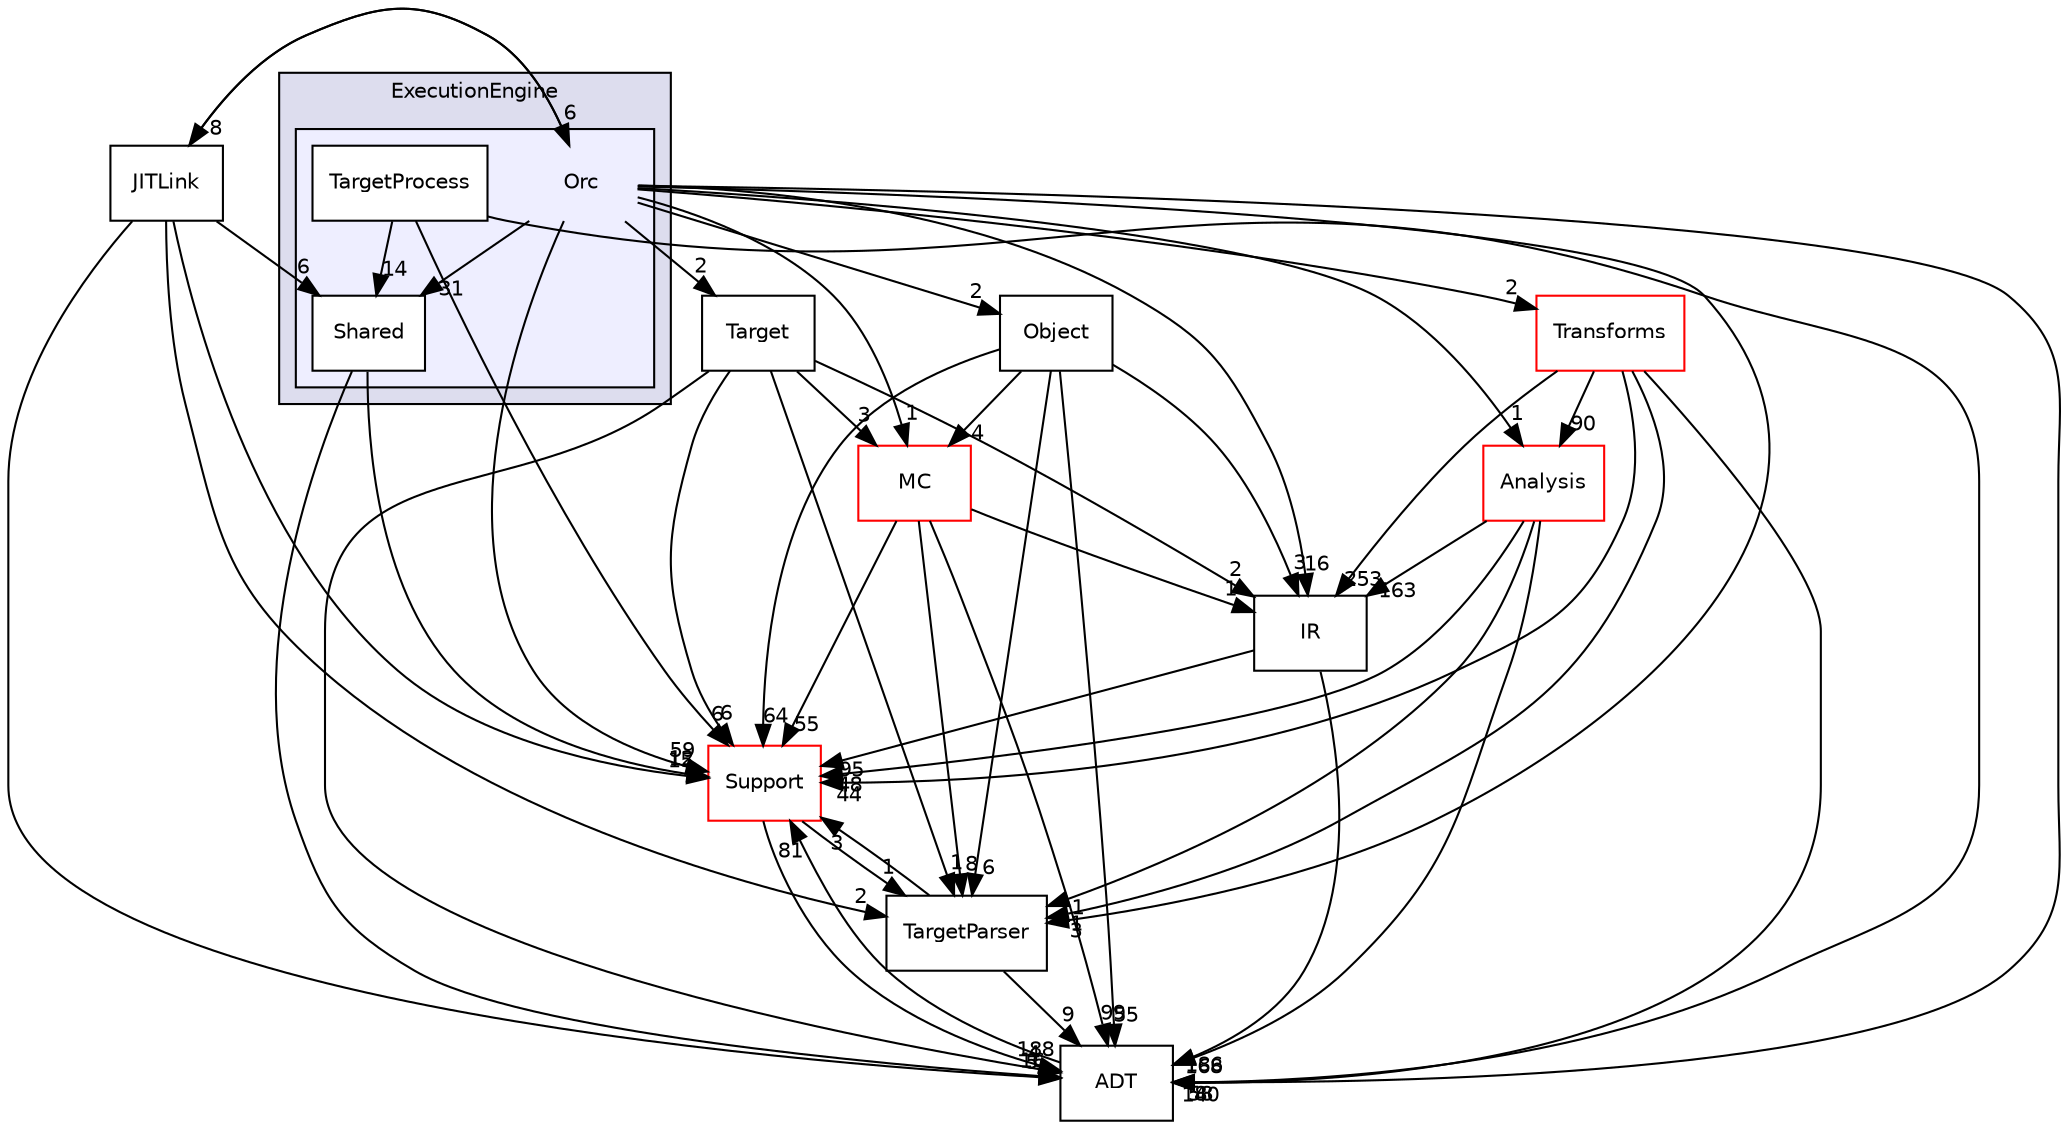 digraph "include/llvm/ExecutionEngine/Orc" {
  bgcolor=transparent;
  compound=true
  node [ fontsize="10", fontname="Helvetica"];
  edge [ labelfontsize="10", labelfontname="Helvetica"];
  subgraph clusterdir_cc1d272c7136420c830a4e2c3c711b3d {
    graph [ bgcolor="#ddddee", pencolor="black", label="ExecutionEngine" fontname="Helvetica", fontsize="10", URL="dir_cc1d272c7136420c830a4e2c3c711b3d.html"]
  subgraph clusterdir_00734df7853c3add6cfb6066f377bd99 {
    graph [ bgcolor="#eeeeff", pencolor="black", label="" URL="dir_00734df7853c3add6cfb6066f377bd99.html"];
    dir_00734df7853c3add6cfb6066f377bd99 [shape=plaintext label="Orc"];
    dir_3b5da4d65ff8c0234a7b6cb51dccf9f8 [shape=box label="Shared" color="black" fillcolor="white" style="filled" URL="dir_3b5da4d65ff8c0234a7b6cb51dccf9f8.html"];
    dir_811f698a6ed3b88d7d5e6360e09e4c3e [shape=box label="TargetProcess" color="black" fillcolor="white" style="filled" URL="dir_811f698a6ed3b88d7d5e6360e09e4c3e.html"];
  }
  }
  dir_c3e93f23a4a31c717998b98ce143b7c0 [shape=box label="IR" URL="dir_c3e93f23a4a31c717998b98ce143b7c0.html"];
  dir_b21276aa901501839874154d4047f901 [shape=box label="Object" URL="dir_b21276aa901501839874154d4047f901.html"];
  dir_3c463fb0a03f5ca9e2abd53334bc8356 [shape=box label="MC" color="red" URL="dir_3c463fb0a03f5ca9e2abd53334bc8356.html"];
  dir_ae1e398ac700924fa434b51c248a5531 [shape=box label="Support" color="red" URL="dir_ae1e398ac700924fa434b51c248a5531.html"];
  dir_32453792af2ba70c54e3ccae3a790d1b [shape=box label="ADT" URL="dir_32453792af2ba70c54e3ccae3a790d1b.html"];
  dir_93bbf26a6ebee48bd39196855fde3e19 [shape=box label="Target" URL="dir_93bbf26a6ebee48bd39196855fde3e19.html"];
  dir_5625ec55672b6ae9c183a884d9f7b761 [shape=box label="Transforms" color="red" URL="dir_5625ec55672b6ae9c183a884d9f7b761.html"];
  dir_b404620133d8508a838af4d853306b62 [shape=box label="TargetParser" URL="dir_b404620133d8508a838af4d853306b62.html"];
  dir_97cdd6ae7e6843add574fb55e792badd [shape=box label="Analysis" color="red" URL="dir_97cdd6ae7e6843add574fb55e792badd.html"];
  dir_4d6f2571dbe779997553ca550d1a42a7 [shape=box label="JITLink" URL="dir_4d6f2571dbe779997553ca550d1a42a7.html"];
  dir_c3e93f23a4a31c717998b98ce143b7c0->dir_ae1e398ac700924fa434b51c248a5531 [headlabel="95", labeldistance=1.5 headhref="dir_000010_000011.html"];
  dir_c3e93f23a4a31c717998b98ce143b7c0->dir_32453792af2ba70c54e3ccae3a790d1b [headlabel="186", labeldistance=1.5 headhref="dir_000010_000007.html"];
  dir_b21276aa901501839874154d4047f901->dir_c3e93f23a4a31c717998b98ce143b7c0 [headlabel="3", labeldistance=1.5 headhref="dir_000023_000010.html"];
  dir_b21276aa901501839874154d4047f901->dir_3c463fb0a03f5ca9e2abd53334bc8356 [headlabel="4", labeldistance=1.5 headhref="dir_000023_000281.html"];
  dir_b21276aa901501839874154d4047f901->dir_ae1e398ac700924fa434b51c248a5531 [headlabel="64", labeldistance=1.5 headhref="dir_000023_000011.html"];
  dir_b21276aa901501839874154d4047f901->dir_32453792af2ba70c54e3ccae3a790d1b [headlabel="55", labeldistance=1.5 headhref="dir_000023_000007.html"];
  dir_b21276aa901501839874154d4047f901->dir_b404620133d8508a838af4d853306b62 [headlabel="6", labeldistance=1.5 headhref="dir_000023_000029.html"];
  dir_3b5da4d65ff8c0234a7b6cb51dccf9f8->dir_ae1e398ac700924fa434b51c248a5531 [headlabel="12", labeldistance=1.5 headhref="dir_000268_000011.html"];
  dir_3b5da4d65ff8c0234a7b6cb51dccf9f8->dir_32453792af2ba70c54e3ccae3a790d1b [headlabel="16", labeldistance=1.5 headhref="dir_000268_000007.html"];
  dir_3c463fb0a03f5ca9e2abd53334bc8356->dir_c3e93f23a4a31c717998b98ce143b7c0 [headlabel="1", labeldistance=1.5 headhref="dir_000281_000010.html"];
  dir_3c463fb0a03f5ca9e2abd53334bc8356->dir_ae1e398ac700924fa434b51c248a5531 [headlabel="55", labeldistance=1.5 headhref="dir_000281_000011.html"];
  dir_3c463fb0a03f5ca9e2abd53334bc8356->dir_32453792af2ba70c54e3ccae3a790d1b [headlabel="99", labeldistance=1.5 headhref="dir_000281_000007.html"];
  dir_3c463fb0a03f5ca9e2abd53334bc8356->dir_b404620133d8508a838af4d853306b62 [headlabel="8", labeldistance=1.5 headhref="dir_000281_000029.html"];
  dir_ae1e398ac700924fa434b51c248a5531->dir_32453792af2ba70c54e3ccae3a790d1b [headlabel="188", labeldistance=1.5 headhref="dir_000011_000007.html"];
  dir_ae1e398ac700924fa434b51c248a5531->dir_b404620133d8508a838af4d853306b62 [headlabel="1", labeldistance=1.5 headhref="dir_000011_000029.html"];
  dir_32453792af2ba70c54e3ccae3a790d1b->dir_ae1e398ac700924fa434b51c248a5531 [headlabel="81", labeldistance=1.5 headhref="dir_000007_000011.html"];
  dir_93bbf26a6ebee48bd39196855fde3e19->dir_c3e93f23a4a31c717998b98ce143b7c0 [headlabel="2", labeldistance=1.5 headhref="dir_000303_000010.html"];
  dir_93bbf26a6ebee48bd39196855fde3e19->dir_3c463fb0a03f5ca9e2abd53334bc8356 [headlabel="3", labeldistance=1.5 headhref="dir_000303_000281.html"];
  dir_93bbf26a6ebee48bd39196855fde3e19->dir_ae1e398ac700924fa434b51c248a5531 [headlabel="6", labeldistance=1.5 headhref="dir_000303_000011.html"];
  dir_93bbf26a6ebee48bd39196855fde3e19->dir_32453792af2ba70c54e3ccae3a790d1b [headlabel="4", labeldistance=1.5 headhref="dir_000303_000007.html"];
  dir_93bbf26a6ebee48bd39196855fde3e19->dir_b404620133d8508a838af4d853306b62 [headlabel="1", labeldistance=1.5 headhref="dir_000303_000029.html"];
  dir_00734df7853c3add6cfb6066f377bd99->dir_c3e93f23a4a31c717998b98ce143b7c0 [headlabel="16", labeldistance=1.5 headhref="dir_000267_000010.html"];
  dir_00734df7853c3add6cfb6066f377bd99->dir_b21276aa901501839874154d4047f901 [headlabel="2", labeldistance=1.5 headhref="dir_000267_000023.html"];
  dir_00734df7853c3add6cfb6066f377bd99->dir_3b5da4d65ff8c0234a7b6cb51dccf9f8 [headlabel="31", labeldistance=1.5 headhref="dir_000267_000268.html"];
  dir_00734df7853c3add6cfb6066f377bd99->dir_3c463fb0a03f5ca9e2abd53334bc8356 [headlabel="1", labeldistance=1.5 headhref="dir_000267_000281.html"];
  dir_00734df7853c3add6cfb6066f377bd99->dir_ae1e398ac700924fa434b51c248a5531 [headlabel="59", labeldistance=1.5 headhref="dir_000267_000011.html"];
  dir_00734df7853c3add6cfb6066f377bd99->dir_32453792af2ba70c54e3ccae3a790d1b [headlabel="58", labeldistance=1.5 headhref="dir_000267_000007.html"];
  dir_00734df7853c3add6cfb6066f377bd99->dir_93bbf26a6ebee48bd39196855fde3e19 [headlabel="2", labeldistance=1.5 headhref="dir_000267_000303.html"];
  dir_00734df7853c3add6cfb6066f377bd99->dir_5625ec55672b6ae9c183a884d9f7b761 [headlabel="2", labeldistance=1.5 headhref="dir_000267_000013.html"];
  dir_00734df7853c3add6cfb6066f377bd99->dir_b404620133d8508a838af4d853306b62 [headlabel="3", labeldistance=1.5 headhref="dir_000267_000029.html"];
  dir_00734df7853c3add6cfb6066f377bd99->dir_97cdd6ae7e6843add574fb55e792badd [headlabel="1", labeldistance=1.5 headhref="dir_000267_000012.html"];
  dir_00734df7853c3add6cfb6066f377bd99->dir_4d6f2571dbe779997553ca550d1a42a7 [headlabel="8", labeldistance=1.5 headhref="dir_000267_000022.html"];
  dir_5625ec55672b6ae9c183a884d9f7b761->dir_c3e93f23a4a31c717998b98ce143b7c0 [headlabel="253", labeldistance=1.5 headhref="dir_000013_000010.html"];
  dir_5625ec55672b6ae9c183a884d9f7b761->dir_ae1e398ac700924fa434b51c248a5531 [headlabel="44", labeldistance=1.5 headhref="dir_000013_000011.html"];
  dir_5625ec55672b6ae9c183a884d9f7b761->dir_32453792af2ba70c54e3ccae3a790d1b [headlabel="140", labeldistance=1.5 headhref="dir_000013_000007.html"];
  dir_5625ec55672b6ae9c183a884d9f7b761->dir_b404620133d8508a838af4d853306b62 [headlabel="1", labeldistance=1.5 headhref="dir_000013_000029.html"];
  dir_5625ec55672b6ae9c183a884d9f7b761->dir_97cdd6ae7e6843add574fb55e792badd [headlabel="90", labeldistance=1.5 headhref="dir_000013_000012.html"];
  dir_b404620133d8508a838af4d853306b62->dir_ae1e398ac700924fa434b51c248a5531 [headlabel="3", labeldistance=1.5 headhref="dir_000029_000011.html"];
  dir_b404620133d8508a838af4d853306b62->dir_32453792af2ba70c54e3ccae3a790d1b [headlabel="9", labeldistance=1.5 headhref="dir_000029_000007.html"];
  dir_811f698a6ed3b88d7d5e6360e09e4c3e->dir_3b5da4d65ff8c0234a7b6cb51dccf9f8 [headlabel="14", labeldistance=1.5 headhref="dir_000269_000268.html"];
  dir_811f698a6ed3b88d7d5e6360e09e4c3e->dir_ae1e398ac700924fa434b51c248a5531 [headlabel="6", labeldistance=1.5 headhref="dir_000269_000011.html"];
  dir_811f698a6ed3b88d7d5e6360e09e4c3e->dir_32453792af2ba70c54e3ccae3a790d1b [headlabel="8", labeldistance=1.5 headhref="dir_000269_000007.html"];
  dir_97cdd6ae7e6843add574fb55e792badd->dir_c3e93f23a4a31c717998b98ce143b7c0 [headlabel="163", labeldistance=1.5 headhref="dir_000012_000010.html"];
  dir_97cdd6ae7e6843add574fb55e792badd->dir_ae1e398ac700924fa434b51c248a5531 [headlabel="48", labeldistance=1.5 headhref="dir_000012_000011.html"];
  dir_97cdd6ae7e6843add574fb55e792badd->dir_32453792af2ba70c54e3ccae3a790d1b [headlabel="168", labeldistance=1.5 headhref="dir_000012_000007.html"];
  dir_97cdd6ae7e6843add574fb55e792badd->dir_b404620133d8508a838af4d853306b62 [headlabel="1", labeldistance=1.5 headhref="dir_000012_000029.html"];
  dir_4d6f2571dbe779997553ca550d1a42a7->dir_3b5da4d65ff8c0234a7b6cb51dccf9f8 [headlabel="6", labeldistance=1.5 headhref="dir_000022_000268.html"];
  dir_4d6f2571dbe779997553ca550d1a42a7->dir_ae1e398ac700924fa434b51c248a5531 [headlabel="15", labeldistance=1.5 headhref="dir_000022_000011.html"];
  dir_4d6f2571dbe779997553ca550d1a42a7->dir_32453792af2ba70c54e3ccae3a790d1b [headlabel="5", labeldistance=1.5 headhref="dir_000022_000007.html"];
  dir_4d6f2571dbe779997553ca550d1a42a7->dir_00734df7853c3add6cfb6066f377bd99 [headlabel="6", labeldistance=1.5 headhref="dir_000022_000267.html"];
  dir_4d6f2571dbe779997553ca550d1a42a7->dir_b404620133d8508a838af4d853306b62 [headlabel="2", labeldistance=1.5 headhref="dir_000022_000029.html"];
}
